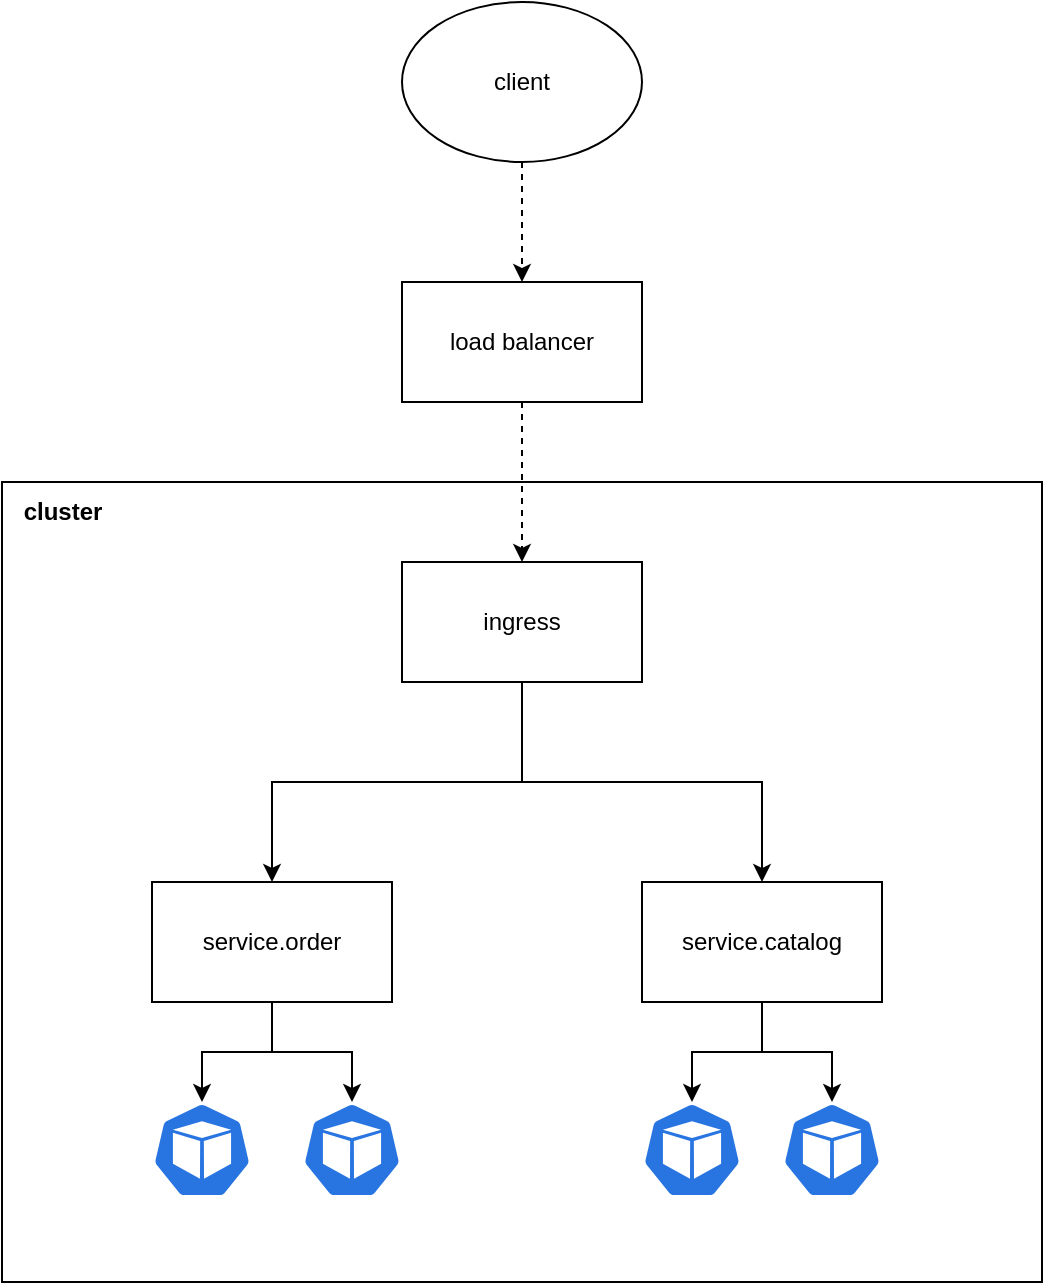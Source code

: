 <mxfile version="20.8.10" type="device"><diagram name="Page-1" id="wahHqUmxSJwhyQLlJUHo"><mxGraphModel dx="1434" dy="2005" grid="1" gridSize="10" guides="1" tooltips="1" connect="1" arrows="1" fold="1" page="1" pageScale="1" pageWidth="827" pageHeight="1169" math="0" shadow="0"><root><mxCell id="0"/><mxCell id="1" parent="0"/><mxCell id="VTsSwYDm-sX0NVJ6ErnX-20" value="" style="rounded=0;whiteSpace=wrap;html=1;fillColor=none;" vertex="1" parent="1"><mxGeometry x="160" y="160" width="520" height="400" as="geometry"/></mxCell><mxCell id="VTsSwYDm-sX0NVJ6ErnX-13" style="edgeStyle=orthogonalEdgeStyle;rounded=0;orthogonalLoop=1;jettySize=auto;html=1;exitX=0.5;exitY=1;exitDx=0;exitDy=0;entryX=0.5;entryY=0;entryDx=0;entryDy=0;entryPerimeter=0;" edge="1" parent="1" source="VTsSwYDm-sX0NVJ6ErnX-4" target="VTsSwYDm-sX0NVJ6ErnX-6"><mxGeometry relative="1" as="geometry"/></mxCell><mxCell id="VTsSwYDm-sX0NVJ6ErnX-14" style="edgeStyle=orthogonalEdgeStyle;rounded=0;orthogonalLoop=1;jettySize=auto;html=1;exitX=0.5;exitY=1;exitDx=0;exitDy=0;entryX=0.5;entryY=0;entryDx=0;entryDy=0;entryPerimeter=0;" edge="1" parent="1" source="VTsSwYDm-sX0NVJ6ErnX-4" target="VTsSwYDm-sX0NVJ6ErnX-7"><mxGeometry relative="1" as="geometry"/></mxCell><mxCell id="VTsSwYDm-sX0NVJ6ErnX-4" value="service.order" style="rounded=0;whiteSpace=wrap;html=1;" vertex="1" parent="1"><mxGeometry x="235" y="360" width="120" height="60" as="geometry"/></mxCell><mxCell id="VTsSwYDm-sX0NVJ6ErnX-15" style="edgeStyle=orthogonalEdgeStyle;rounded=0;orthogonalLoop=1;jettySize=auto;html=1;exitX=0.5;exitY=1;exitDx=0;exitDy=0;entryX=0.5;entryY=0;entryDx=0;entryDy=0;entryPerimeter=0;" edge="1" parent="1" source="VTsSwYDm-sX0NVJ6ErnX-5" target="VTsSwYDm-sX0NVJ6ErnX-9"><mxGeometry relative="1" as="geometry"/></mxCell><mxCell id="VTsSwYDm-sX0NVJ6ErnX-16" style="edgeStyle=orthogonalEdgeStyle;rounded=0;orthogonalLoop=1;jettySize=auto;html=1;exitX=0.5;exitY=1;exitDx=0;exitDy=0;entryX=0.5;entryY=0;entryDx=0;entryDy=0;entryPerimeter=0;" edge="1" parent="1" source="VTsSwYDm-sX0NVJ6ErnX-5" target="VTsSwYDm-sX0NVJ6ErnX-8"><mxGeometry relative="1" as="geometry"/></mxCell><mxCell id="VTsSwYDm-sX0NVJ6ErnX-5" value="service.catalog" style="rounded=0;whiteSpace=wrap;html=1;" vertex="1" parent="1"><mxGeometry x="480" y="360" width="120" height="60" as="geometry"/></mxCell><mxCell id="VTsSwYDm-sX0NVJ6ErnX-6" value="" style="sketch=0;html=1;dashed=0;whitespace=wrap;fillColor=#2875E2;strokeColor=#ffffff;points=[[0.005,0.63,0],[0.1,0.2,0],[0.9,0.2,0],[0.5,0,0],[0.995,0.63,0],[0.72,0.99,0],[0.5,1,0],[0.28,0.99,0]];verticalLabelPosition=bottom;align=center;verticalAlign=top;shape=mxgraph.kubernetes.icon;prIcon=pod" vertex="1" parent="1"><mxGeometry x="235" y="470" width="50" height="48" as="geometry"/></mxCell><mxCell id="VTsSwYDm-sX0NVJ6ErnX-7" value="" style="sketch=0;html=1;dashed=0;whitespace=wrap;fillColor=#2875E2;strokeColor=#ffffff;points=[[0.005,0.63,0],[0.1,0.2,0],[0.9,0.2,0],[0.5,0,0],[0.995,0.63,0],[0.72,0.99,0],[0.5,1,0],[0.28,0.99,0]];verticalLabelPosition=bottom;align=center;verticalAlign=top;shape=mxgraph.kubernetes.icon;prIcon=pod" vertex="1" parent="1"><mxGeometry x="310" y="470" width="50" height="48" as="geometry"/></mxCell><mxCell id="VTsSwYDm-sX0NVJ6ErnX-8" value="" style="sketch=0;html=1;dashed=0;whitespace=wrap;fillColor=#2875E2;strokeColor=#ffffff;points=[[0.005,0.63,0],[0.1,0.2,0],[0.9,0.2,0],[0.5,0,0],[0.995,0.63,0],[0.72,0.99,0],[0.5,1,0],[0.28,0.99,0]];verticalLabelPosition=bottom;align=center;verticalAlign=top;shape=mxgraph.kubernetes.icon;prIcon=pod" vertex="1" parent="1"><mxGeometry x="550" y="470" width="50" height="48" as="geometry"/></mxCell><mxCell id="VTsSwYDm-sX0NVJ6ErnX-9" value="" style="sketch=0;html=1;dashed=0;whitespace=wrap;fillColor=#2875E2;strokeColor=#ffffff;points=[[0.005,0.63,0],[0.1,0.2,0],[0.9,0.2,0],[0.5,0,0],[0.995,0.63,0],[0.72,0.99,0],[0.5,1,0],[0.28,0.99,0]];verticalLabelPosition=bottom;align=center;verticalAlign=top;shape=mxgraph.kubernetes.icon;prIcon=pod" vertex="1" parent="1"><mxGeometry x="480" y="470" width="50" height="48" as="geometry"/></mxCell><mxCell id="VTsSwYDm-sX0NVJ6ErnX-18" style="edgeStyle=orthogonalEdgeStyle;rounded=0;orthogonalLoop=1;jettySize=auto;html=1;exitX=0.5;exitY=1;exitDx=0;exitDy=0;" edge="1" parent="1" source="VTsSwYDm-sX0NVJ6ErnX-17" target="VTsSwYDm-sX0NVJ6ErnX-4"><mxGeometry relative="1" as="geometry"/></mxCell><mxCell id="VTsSwYDm-sX0NVJ6ErnX-19" style="edgeStyle=orthogonalEdgeStyle;rounded=0;orthogonalLoop=1;jettySize=auto;html=1;exitX=0.5;exitY=1;exitDx=0;exitDy=0;entryX=0.5;entryY=0;entryDx=0;entryDy=0;" edge="1" parent="1" source="VTsSwYDm-sX0NVJ6ErnX-17" target="VTsSwYDm-sX0NVJ6ErnX-5"><mxGeometry relative="1" as="geometry"/></mxCell><mxCell id="VTsSwYDm-sX0NVJ6ErnX-17" value="ingress" style="rounded=0;whiteSpace=wrap;html=1;" vertex="1" parent="1"><mxGeometry x="360" y="200" width="120" height="60" as="geometry"/></mxCell><mxCell id="VTsSwYDm-sX0NVJ6ErnX-22" style="edgeStyle=orthogonalEdgeStyle;rounded=0;orthogonalLoop=1;jettySize=auto;html=1;exitX=0.5;exitY=1;exitDx=0;exitDy=0;dashed=1;" edge="1" parent="1" source="VTsSwYDm-sX0NVJ6ErnX-21" target="VTsSwYDm-sX0NVJ6ErnX-17"><mxGeometry relative="1" as="geometry"/></mxCell><mxCell id="VTsSwYDm-sX0NVJ6ErnX-21" value="load balancer" style="rounded=0;whiteSpace=wrap;html=1;" vertex="1" parent="1"><mxGeometry x="360" y="60" width="120" height="60" as="geometry"/></mxCell><mxCell id="VTsSwYDm-sX0NVJ6ErnX-25" style="edgeStyle=orthogonalEdgeStyle;rounded=0;orthogonalLoop=1;jettySize=auto;html=1;exitX=0.5;exitY=1;exitDx=0;exitDy=0;entryX=0.5;entryY=0;entryDx=0;entryDy=0;dashed=1;" edge="1" parent="1" source="VTsSwYDm-sX0NVJ6ErnX-24" target="VTsSwYDm-sX0NVJ6ErnX-21"><mxGeometry relative="1" as="geometry"/></mxCell><mxCell id="VTsSwYDm-sX0NVJ6ErnX-24" value="client" style="ellipse;whiteSpace=wrap;html=1;" vertex="1" parent="1"><mxGeometry x="360" y="-80" width="120" height="80" as="geometry"/></mxCell><mxCell id="VTsSwYDm-sX0NVJ6ErnX-26" value="&lt;b&gt;cluster&lt;/b&gt;" style="text;html=1;align=center;verticalAlign=middle;resizable=0;points=[];autosize=1;strokeColor=none;fillColor=none;" vertex="1" parent="1"><mxGeometry x="160" y="160" width="60" height="30" as="geometry"/></mxCell></root></mxGraphModel></diagram></mxfile>